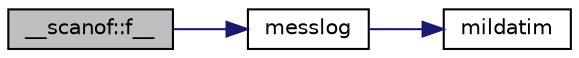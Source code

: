 digraph "__scanof::f__"
{
  edge [fontname="Helvetica",fontsize="10",labelfontname="Helvetica",labelfontsize="10"];
  node [fontname="Helvetica",fontsize="10",shape=record];
  rankdir="LR";
  Node1 [label="__scanof::f__",height=0.2,width=0.4,color="black", fillcolor="grey75", style="filled", fontcolor="black"];
  Node1 -> Node2 [color="midnightblue",fontsize="10",style="solid",fontname="Helvetica"];
  Node2 [label="messlog",height=0.2,width=0.4,color="black", fillcolor="white", style="filled",URL="$db/dde/messlog_8f.html#a7fd4258d9be15462fbba7e4f0fba3067"];
  Node2 -> Node3 [color="midnightblue",fontsize="10",style="solid",fontname="Helvetica"];
  Node3 [label="mildatim",height=0.2,width=0.4,color="black", fillcolor="white", style="filled",URL="$dc/d22/mildatim_8f.html#ad9b4aed205684ba4acd8ccfd61c5e0e3"];
}
